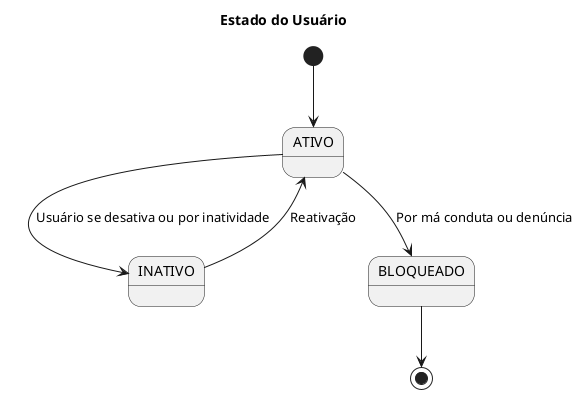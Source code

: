 @startuml
title Estado do Usuário

[*] --> ATIVO
ATIVO --> INATIVO : Usuário se desativa ou por inatividade
INATIVO --> ATIVO : Reativação
ATIVO --> BLOQUEADO : Por má conduta ou denúncia
BLOQUEADO --> [*]

@enduml
